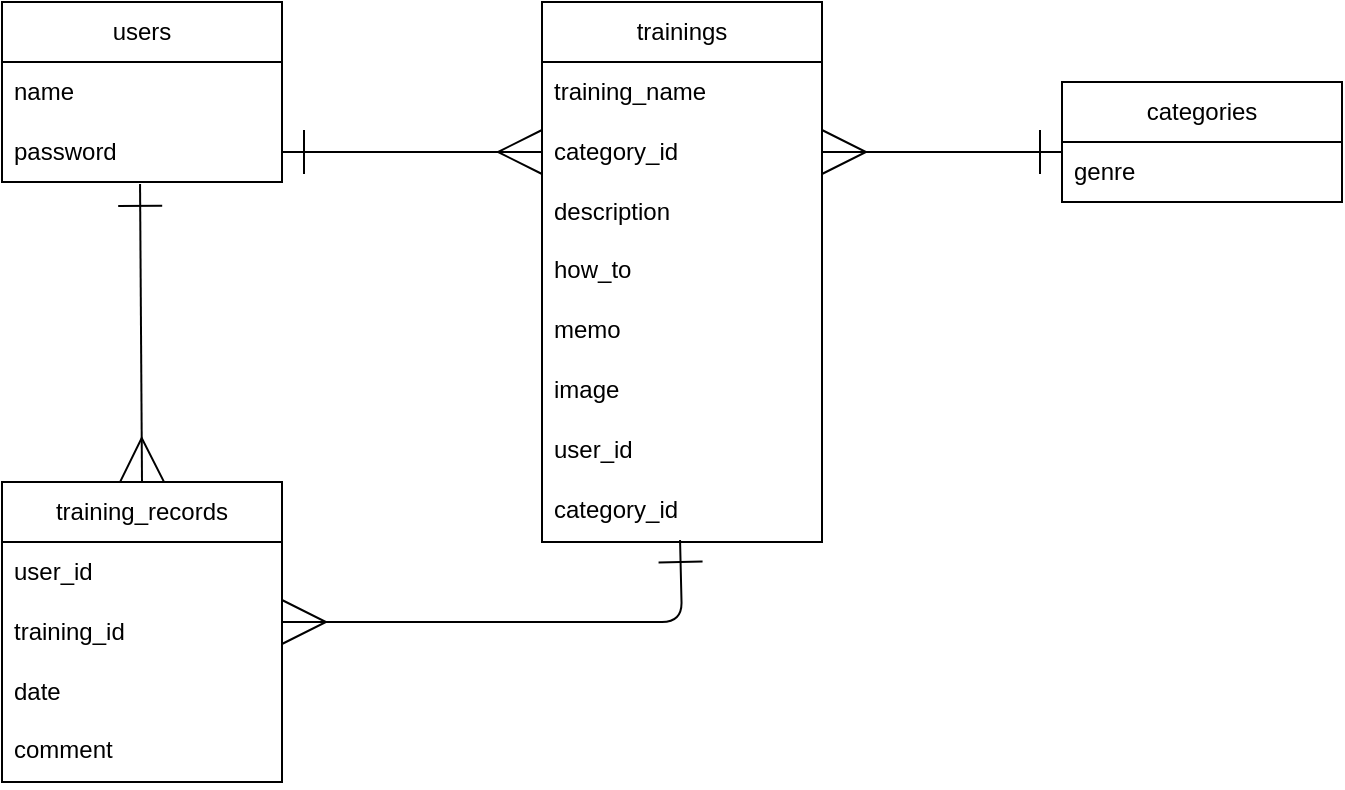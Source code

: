 <mxfile>
    <diagram id="iXH6e9kSBZV0Oz6SZPkX" name="ER図">
        <mxGraphModel dx="793" dy="622" grid="1" gridSize="10" guides="1" tooltips="1" connect="1" arrows="1" fold="1" page="1" pageScale="1" pageWidth="827" pageHeight="1169" math="0" shadow="0">
            <root>
                <mxCell id="0"/>
                <mxCell id="1" parent="0"/>
                <mxCell id="2" value="users" style="swimlane;fontStyle=0;childLayout=stackLayout;horizontal=1;startSize=30;horizontalStack=0;resizeParent=1;resizeParentMax=0;resizeLast=0;collapsible=1;marginBottom=0;whiteSpace=wrap;html=1;" vertex="1" parent="1">
                    <mxGeometry x="60" y="110" width="140" height="90" as="geometry"/>
                </mxCell>
                <mxCell id="3" value="name" style="text;strokeColor=none;fillColor=none;align=left;verticalAlign=middle;spacingLeft=4;spacingRight=4;overflow=hidden;points=[[0,0.5],[1,0.5]];portConstraint=eastwest;rotatable=0;whiteSpace=wrap;html=1;" vertex="1" parent="2">
                    <mxGeometry y="30" width="140" height="30" as="geometry"/>
                </mxCell>
                <mxCell id="5" value="password" style="text;strokeColor=none;fillColor=none;align=left;verticalAlign=middle;spacingLeft=4;spacingRight=4;overflow=hidden;points=[[0,0.5],[1,0.5]];portConstraint=eastwest;rotatable=0;whiteSpace=wrap;html=1;" vertex="1" parent="2">
                    <mxGeometry y="60" width="140" height="30" as="geometry"/>
                </mxCell>
                <mxCell id="26" style="edgeStyle=none;jumpSize=14;html=1;strokeColor=default;strokeWidth=1;startArrow=ERone;startFill=0;endArrow=ERmany;endFill=0;startSize=20;endSize=20;sourcePerimeterSpacing=10;targetPerimeterSpacing=0;exitX=0.493;exitY=0.967;exitDx=0;exitDy=0;exitPerimeter=0;" edge="1" parent="1" source="41">
                    <mxGeometry relative="1" as="geometry">
                        <mxPoint x="400" y="300" as="sourcePoint"/>
                        <mxPoint x="200" y="420" as="targetPoint"/>
                        <Array as="points">
                            <mxPoint x="400" y="420"/>
                        </Array>
                    </mxGeometry>
                </mxCell>
                <mxCell id="6" value="trainings" style="swimlane;fontStyle=0;childLayout=stackLayout;horizontal=1;startSize=30;horizontalStack=0;resizeParent=1;resizeParentMax=0;resizeLast=0;collapsible=1;marginBottom=0;whiteSpace=wrap;html=1;" vertex="1" parent="1">
                    <mxGeometry x="330" y="110" width="140" height="270" as="geometry">
                        <mxRectangle x="330" y="110" width="90" height="30" as="alternateBounds"/>
                    </mxGeometry>
                </mxCell>
                <mxCell id="7" value="training_name" style="text;strokeColor=none;fillColor=none;align=left;verticalAlign=middle;spacingLeft=4;spacingRight=4;overflow=hidden;points=[[0,0.5],[1,0.5]];portConstraint=eastwest;rotatable=0;whiteSpace=wrap;html=1;" vertex="1" parent="6">
                    <mxGeometry y="30" width="140" height="30" as="geometry"/>
                </mxCell>
                <mxCell id="8" value="category_id" style="text;strokeColor=none;fillColor=none;align=left;verticalAlign=middle;spacingLeft=4;spacingRight=4;overflow=hidden;points=[[0,0.5],[1,0.5]];portConstraint=eastwest;rotatable=0;whiteSpace=wrap;html=1;" vertex="1" parent="6">
                    <mxGeometry y="60" width="140" height="30" as="geometry"/>
                </mxCell>
                <mxCell id="9" value="description" style="text;strokeColor=none;fillColor=none;align=left;verticalAlign=middle;spacingLeft=4;spacingRight=4;overflow=hidden;points=[[0,0.5],[1,0.5]];portConstraint=eastwest;rotatable=0;whiteSpace=wrap;html=1;" vertex="1" parent="6">
                    <mxGeometry y="90" width="140" height="30" as="geometry"/>
                </mxCell>
                <mxCell id="42" value="how_to" style="text;strokeColor=none;fillColor=none;spacingLeft=4;spacingRight=4;overflow=hidden;rotatable=0;points=[[0,0.5],[1,0.5]];portConstraint=eastwest;fontSize=12;" vertex="1" parent="6">
                    <mxGeometry y="120" width="140" height="30" as="geometry"/>
                </mxCell>
                <mxCell id="43" value="memo" style="text;strokeColor=none;fillColor=none;spacingLeft=4;spacingRight=4;overflow=hidden;rotatable=0;points=[[0,0.5],[1,0.5]];portConstraint=eastwest;fontSize=12;" vertex="1" parent="6">
                    <mxGeometry y="150" width="140" height="30" as="geometry"/>
                </mxCell>
                <mxCell id="44" value="image" style="text;strokeColor=none;fillColor=none;spacingLeft=4;spacingRight=4;overflow=hidden;rotatable=0;points=[[0,0.5],[1,0.5]];portConstraint=eastwest;fontSize=12;" vertex="1" parent="6">
                    <mxGeometry y="180" width="140" height="30" as="geometry"/>
                </mxCell>
                <mxCell id="40" value="user_id" style="text;strokeColor=none;fillColor=none;spacingLeft=4;spacingRight=4;overflow=hidden;rotatable=0;points=[[0,0.5],[1,0.5]];portConstraint=eastwest;fontSize=12;" vertex="1" parent="6">
                    <mxGeometry y="210" width="140" height="30" as="geometry"/>
                </mxCell>
                <mxCell id="41" value="category_id" style="text;strokeColor=none;fillColor=none;spacingLeft=4;spacingRight=4;overflow=hidden;rotatable=0;points=[[0,0.5],[1,0.5]];portConstraint=eastwest;fontSize=12;" vertex="1" parent="6">
                    <mxGeometry y="240" width="140" height="30" as="geometry"/>
                </mxCell>
                <mxCell id="25" style="edgeStyle=none;jumpSize=14;html=1;exitX=0.5;exitY=0;exitDx=0;exitDy=0;strokeColor=default;strokeWidth=1;startArrow=ERmany;startFill=0;endArrow=ERone;endFill=0;startSize=20;endSize=20;sourcePerimeterSpacing=10;targetPerimeterSpacing=0;entryX=0.493;entryY=1.033;entryDx=0;entryDy=0;entryPerimeter=0;" edge="1" parent="1" source="10" target="5">
                    <mxGeometry relative="1" as="geometry">
                        <mxPoint x="130" y="240" as="targetPoint"/>
                    </mxGeometry>
                </mxCell>
                <mxCell id="10" value="training_records" style="swimlane;fontStyle=0;childLayout=stackLayout;horizontal=1;startSize=30;horizontalStack=0;resizeParent=1;resizeParentMax=0;resizeLast=0;collapsible=1;marginBottom=0;whiteSpace=wrap;html=1;" vertex="1" parent="1">
                    <mxGeometry x="60" y="350" width="140" height="150" as="geometry"/>
                </mxCell>
                <mxCell id="11" value="user_id" style="text;strokeColor=none;fillColor=none;align=left;verticalAlign=middle;spacingLeft=4;spacingRight=4;overflow=hidden;points=[[0,0.5],[1,0.5]];portConstraint=eastwest;rotatable=0;whiteSpace=wrap;html=1;" vertex="1" parent="10">
                    <mxGeometry y="30" width="140" height="30" as="geometry"/>
                </mxCell>
                <mxCell id="12" value="training_id" style="text;strokeColor=none;fillColor=none;align=left;verticalAlign=middle;spacingLeft=4;spacingRight=4;overflow=hidden;points=[[0,0.5],[1,0.5]];portConstraint=eastwest;rotatable=0;whiteSpace=wrap;html=1;" vertex="1" parent="10">
                    <mxGeometry y="60" width="140" height="30" as="geometry"/>
                </mxCell>
                <mxCell id="13" value="date" style="text;strokeColor=none;fillColor=none;align=left;verticalAlign=middle;spacingLeft=4;spacingRight=4;overflow=hidden;points=[[0,0.5],[1,0.5]];portConstraint=eastwest;rotatable=0;whiteSpace=wrap;html=1;" vertex="1" parent="10">
                    <mxGeometry y="90" width="140" height="30" as="geometry"/>
                </mxCell>
                <mxCell id="46" value="comment" style="text;strokeColor=none;fillColor=none;spacingLeft=4;spacingRight=4;overflow=hidden;rotatable=0;points=[[0,0.5],[1,0.5]];portConstraint=eastwest;fontSize=12;" vertex="1" parent="10">
                    <mxGeometry y="120" width="140" height="30" as="geometry"/>
                </mxCell>
                <mxCell id="18" value="categories" style="swimlane;fontStyle=0;childLayout=stackLayout;horizontal=1;startSize=30;horizontalStack=0;resizeParent=1;resizeParentMax=0;resizeLast=0;collapsible=1;marginBottom=0;whiteSpace=wrap;html=1;" vertex="1" parent="1">
                    <mxGeometry x="590" y="150" width="140" height="60" as="geometry"/>
                </mxCell>
                <mxCell id="19" value="genre" style="text;strokeColor=none;fillColor=none;align=left;verticalAlign=middle;spacingLeft=4;spacingRight=4;overflow=hidden;points=[[0,0.5],[1,0.5]];portConstraint=eastwest;rotatable=0;whiteSpace=wrap;html=1;" vertex="1" parent="18">
                    <mxGeometry y="30" width="140" height="30" as="geometry"/>
                </mxCell>
                <mxCell id="23" style="edgeStyle=none;html=1;entryX=0;entryY=0.5;entryDx=0;entryDy=0;startArrow=ERone;startFill=0;strokeWidth=1;targetPerimeterSpacing=0;sourcePerimeterSpacing=10;endArrow=ERmany;endFill=0;exitX=1;exitY=0.5;exitDx=0;exitDy=0;strokeColor=default;jumpSize=14;startSize=20;endSize=20;" edge="1" parent="1" target="8">
                    <mxGeometry relative="1" as="geometry">
                        <mxPoint x="200" y="185" as="sourcePoint"/>
                        <Array as="points">
                            <mxPoint x="240" y="185"/>
                        </Array>
                    </mxGeometry>
                </mxCell>
                <mxCell id="24" style="edgeStyle=none;jumpSize=14;html=1;exitX=1;exitY=0.5;exitDx=0;exitDy=0;strokeColor=default;strokeWidth=1;startArrow=ERmany;startFill=0;endArrow=ERone;endFill=0;startSize=20;endSize=20;sourcePerimeterSpacing=10;targetPerimeterSpacing=0;" edge="1" parent="1" source="8">
                    <mxGeometry relative="1" as="geometry">
                        <mxPoint x="590" y="185" as="targetPoint"/>
                    </mxGeometry>
                </mxCell>
            </root>
        </mxGraphModel>
    </diagram>
    <diagram id="PuHysYsqb_ytwRMRGwbH" name="ページ遷移図">
        <mxGraphModel dx="793" dy="622" grid="1" gridSize="10" guides="1" tooltips="1" connect="1" arrows="1" fold="1" page="1" pageScale="1" pageWidth="827" pageHeight="1169" math="0" shadow="0">
            <root>
                <mxCell id="0"/>
                <mxCell id="1" parent="0"/>
                <mxCell id="2IyS4lDLtiJzReD9IIr6-12" style="edgeStyle=none;jumpSize=14;html=1;exitX=1;exitY=0.5;exitDx=0;exitDy=0;entryX=0;entryY=0.5;entryDx=0;entryDy=0;strokeColor=default;strokeWidth=1;startArrow=none;startFill=0;endArrow=none;endFill=0;startSize=20;endSize=20;sourcePerimeterSpacing=10;targetPerimeterSpacing=0;" edge="1" parent="1" source="2IyS4lDLtiJzReD9IIr6-1" target="2IyS4lDLtiJzReD9IIr6-4">
                    <mxGeometry relative="1" as="geometry"/>
                </mxCell>
                <mxCell id="2IyS4lDLtiJzReD9IIr6-1" value="一覧ページ" style="rounded=1;whiteSpace=wrap;html=1;" vertex="1" parent="1">
                    <mxGeometry x="30" y="90" width="100" height="40" as="geometry"/>
                </mxCell>
                <mxCell id="2IyS4lDLtiJzReD9IIr6-3" value="ログインページ" style="rounded=1;whiteSpace=wrap;html=1;" vertex="1" parent="1">
                    <mxGeometry x="190" y="140" width="140" height="40" as="geometry"/>
                </mxCell>
                <mxCell id="2IyS4lDLtiJzReD9IIr6-4" value="ユーザー新規登録ページ" style="rounded=1;whiteSpace=wrap;html=1;" vertex="1" parent="1">
                    <mxGeometry x="190" y="90" width="140" height="40" as="geometry"/>
                </mxCell>
                <mxCell id="2IyS4lDLtiJzReD9IIr6-5" value="トレーニング登録ページ" style="rounded=1;whiteSpace=wrap;html=1;" vertex="1" parent="1">
                    <mxGeometry x="190" y="190" width="140" height="40" as="geometry"/>
                </mxCell>
                <mxCell id="2IyS4lDLtiJzReD9IIr6-6" value="トレーニング一覧ページ" style="rounded=1;whiteSpace=wrap;html=1;" vertex="1" parent="1">
                    <mxGeometry x="190" y="240" width="140" height="40" as="geometry"/>
                </mxCell>
                <mxCell id="1iHNAqeivfbfgnt54tjd-3" style="edgeStyle=none;jumpSize=14;html=1;entryX=0;entryY=0.5;entryDx=0;entryDy=0;strokeColor=default;strokeWidth=1;startArrow=none;startFill=0;endArrow=none;endFill=0;startSize=20;endSize=20;sourcePerimeterSpacing=10;targetPerimeterSpacing=0;exitX=1;exitY=0.5;exitDx=0;exitDy=0;" edge="1" parent="1" source="2IyS4lDLtiJzReD9IIr6-7" target="2IyS4lDLtiJzReD9IIr6-9">
                    <mxGeometry relative="1" as="geometry">
                        <Array as="points">
                            <mxPoint x="450" y="310"/>
                        </Array>
                    </mxGeometry>
                </mxCell>
                <mxCell id="2IyS4lDLtiJzReD9IIr6-7" value="カレンダー一覧ページ" style="rounded=1;whiteSpace=wrap;html=1;" vertex="1" parent="1">
                    <mxGeometry x="190" y="290" width="140" height="40" as="geometry"/>
                </mxCell>
                <mxCell id="2IyS4lDLtiJzReD9IIr6-8" value="トレーニング詳細ページ" style="rounded=1;whiteSpace=wrap;html=1;" vertex="1" parent="1">
                    <mxGeometry x="350" y="240" width="140" height="40" as="geometry"/>
                </mxCell>
                <mxCell id="2IyS4lDLtiJzReD9IIr6-9" value="カレンダー登録ページ" style="rounded=1;whiteSpace=wrap;html=1;" vertex="1" parent="1">
                    <mxGeometry x="530" y="290" width="140" height="40" as="geometry"/>
                </mxCell>
                <mxCell id="2IyS4lDLtiJzReD9IIr6-10" value="カレンダー編集ページ" style="rounded=1;whiteSpace=wrap;html=1;" vertex="1" parent="1">
                    <mxGeometry x="697" y="290" width="130" height="40" as="geometry"/>
                </mxCell>
                <mxCell id="2IyS4lDLtiJzReD9IIr6-14" value="" style="endArrow=none;html=1;strokeColor=default;strokeWidth=1;startSize=20;endSize=20;sourcePerimeterSpacing=10;targetPerimeterSpacing=0;jumpSize=14;exitX=0;exitY=0.75;exitDx=0;exitDy=0;" edge="1" parent="1" source="2IyS4lDLtiJzReD9IIr6-7">
                    <mxGeometry width="50" height="50" relative="1" as="geometry">
                        <mxPoint x="380" y="350" as="sourcePoint"/>
                        <mxPoint x="150" y="110" as="targetPoint"/>
                        <Array as="points">
                            <mxPoint x="150" y="320"/>
                            <mxPoint x="150" y="210"/>
                        </Array>
                    </mxGeometry>
                </mxCell>
                <mxCell id="2IyS4lDLtiJzReD9IIr6-15" value="" style="endArrow=none;html=1;strokeColor=default;strokeWidth=1;startSize=20;endSize=20;sourcePerimeterSpacing=10;targetPerimeterSpacing=0;jumpSize=14;entryX=0;entryY=0.5;entryDx=0;entryDy=0;" edge="1" parent="1" target="2IyS4lDLtiJzReD9IIr6-3">
                    <mxGeometry width="50" height="50" relative="1" as="geometry">
                        <mxPoint x="150" y="160" as="sourcePoint"/>
                        <mxPoint x="430" y="300" as="targetPoint"/>
                    </mxGeometry>
                </mxCell>
                <mxCell id="2IyS4lDLtiJzReD9IIr6-16" value="" style="endArrow=none;html=1;strokeColor=default;strokeWidth=1;startSize=20;endSize=20;sourcePerimeterSpacing=10;targetPerimeterSpacing=0;jumpSize=14;entryX=0;entryY=0.5;entryDx=0;entryDy=0;" edge="1" parent="1" target="2IyS4lDLtiJzReD9IIr6-5">
                    <mxGeometry width="50" height="50" relative="1" as="geometry">
                        <mxPoint x="150" y="210" as="sourcePoint"/>
                        <mxPoint x="430" y="300" as="targetPoint"/>
                    </mxGeometry>
                </mxCell>
                <mxCell id="2IyS4lDLtiJzReD9IIr6-17" value="" style="endArrow=none;html=1;strokeColor=default;strokeWidth=1;startSize=20;endSize=20;sourcePerimeterSpacing=10;targetPerimeterSpacing=0;jumpSize=14;entryX=0;entryY=0.5;entryDx=0;entryDy=0;" edge="1" parent="1" target="2IyS4lDLtiJzReD9IIr6-6">
                    <mxGeometry width="50" height="50" relative="1" as="geometry">
                        <mxPoint x="150" y="260" as="sourcePoint"/>
                        <mxPoint x="430" y="300" as="targetPoint"/>
                    </mxGeometry>
                </mxCell>
                <mxCell id="2IyS4lDLtiJzReD9IIr6-19" value="トレーニング編集ページ" style="rounded=1;whiteSpace=wrap;html=1;" vertex="1" parent="1">
                    <mxGeometry x="530" y="190" width="140" height="40" as="geometry"/>
                </mxCell>
                <mxCell id="2IyS4lDLtiJzReD9IIr6-20" value="トレーニング削除ページ" style="rounded=1;whiteSpace=wrap;html=1;" vertex="1" parent="1">
                    <mxGeometry x="530" y="240" width="140" height="40" as="geometry"/>
                </mxCell>
                <mxCell id="2IyS4lDLtiJzReD9IIr6-21" value="" style="endArrow=none;html=1;strokeColor=default;strokeWidth=1;startSize=20;endSize=20;sourcePerimeterSpacing=10;targetPerimeterSpacing=0;jumpSize=14;exitX=1;exitY=0.5;exitDx=0;exitDy=0;entryX=0;entryY=0.5;entryDx=0;entryDy=0;" edge="1" parent="1" source="2IyS4lDLtiJzReD9IIr6-6" target="2IyS4lDLtiJzReD9IIr6-8">
                    <mxGeometry width="50" height="50" relative="1" as="geometry">
                        <mxPoint x="380" y="330" as="sourcePoint"/>
                        <mxPoint x="430" y="280" as="targetPoint"/>
                    </mxGeometry>
                </mxCell>
                <mxCell id="2IyS4lDLtiJzReD9IIr6-22" value="" style="endArrow=none;html=1;strokeColor=default;strokeWidth=1;startSize=20;endSize=20;sourcePerimeterSpacing=10;targetPerimeterSpacing=0;jumpSize=14;entryX=1;entryY=0.5;entryDx=0;entryDy=0;exitX=0;exitY=0.5;exitDx=0;exitDy=0;" edge="1" parent="1" source="2IyS4lDLtiJzReD9IIr6-20" target="2IyS4lDLtiJzReD9IIr6-8">
                    <mxGeometry width="50" height="50" relative="1" as="geometry">
                        <mxPoint x="380" y="330" as="sourcePoint"/>
                        <mxPoint x="430" y="280" as="targetPoint"/>
                    </mxGeometry>
                </mxCell>
                <mxCell id="1iHNAqeivfbfgnt54tjd-6" value="" style="endArrow=none;html=1;strokeColor=default;strokeWidth=1;startSize=20;endSize=20;sourcePerimeterSpacing=10;targetPerimeterSpacing=0;jumpSize=14;entryX=0;entryY=0.5;entryDx=0;entryDy=0;" edge="1" parent="1" target="2IyS4lDLtiJzReD9IIr6-19">
                    <mxGeometry width="50" height="50" relative="1" as="geometry">
                        <mxPoint x="510" y="260" as="sourcePoint"/>
                        <mxPoint x="480" y="270" as="targetPoint"/>
                        <Array as="points">
                            <mxPoint x="510" y="210"/>
                        </Array>
                    </mxGeometry>
                </mxCell>
                <mxCell id="1iHNAqeivfbfgnt54tjd-7" value="" style="endArrow=none;html=1;strokeColor=default;strokeWidth=1;startSize=20;endSize=20;sourcePerimeterSpacing=10;targetPerimeterSpacing=0;jumpSize=14;exitX=0;exitY=0.25;exitDx=0;exitDy=0;" edge="1" parent="1" source="2IyS4lDLtiJzReD9IIr6-9">
                    <mxGeometry width="50" height="50" relative="1" as="geometry">
                        <mxPoint x="430" y="320" as="sourcePoint"/>
                        <mxPoint x="510" y="260" as="targetPoint"/>
                        <Array as="points">
                            <mxPoint x="510" y="300"/>
                        </Array>
                    </mxGeometry>
                </mxCell>
                <mxCell id="1iHNAqeivfbfgnt54tjd-10" style="edgeStyle=none;jumpSize=14;html=1;strokeColor=default;strokeWidth=1;startArrow=none;startFill=0;endArrow=none;endFill=0;startSize=20;endSize=20;sourcePerimeterSpacing=10;targetPerimeterSpacing=0;exitX=0;exitY=0.5;exitDx=0;exitDy=0;" edge="1" parent="1" source="1iHNAqeivfbfgnt54tjd-8">
                    <mxGeometry relative="1" as="geometry">
                        <mxPoint x="680" y="310" as="targetPoint"/>
                        <Array as="points">
                            <mxPoint x="680" y="360"/>
                        </Array>
                    </mxGeometry>
                </mxCell>
                <mxCell id="1iHNAqeivfbfgnt54tjd-8" value="カレンダー詳細ページ" style="rounded=1;whiteSpace=wrap;html=1;" vertex="1" parent="1">
                    <mxGeometry x="697" y="340" width="130" height="40" as="geometry"/>
                </mxCell>
                <mxCell id="1iHNAqeivfbfgnt54tjd-9" value="" style="endArrow=none;html=1;strokeColor=default;strokeWidth=1;startSize=20;endSize=20;sourcePerimeterSpacing=10;targetPerimeterSpacing=0;jumpSize=14;entryX=0;entryY=0.5;entryDx=0;entryDy=0;exitX=1;exitY=0.5;exitDx=0;exitDy=0;" edge="1" parent="1" source="2IyS4lDLtiJzReD9IIr6-9" target="2IyS4lDLtiJzReD9IIr6-10">
                    <mxGeometry width="50" height="50" relative="1" as="geometry">
                        <mxPoint x="470" y="320" as="sourcePoint"/>
                        <mxPoint x="520" y="270" as="targetPoint"/>
                    </mxGeometry>
                </mxCell>
            </root>
        </mxGraphModel>
    </diagram>
</mxfile>